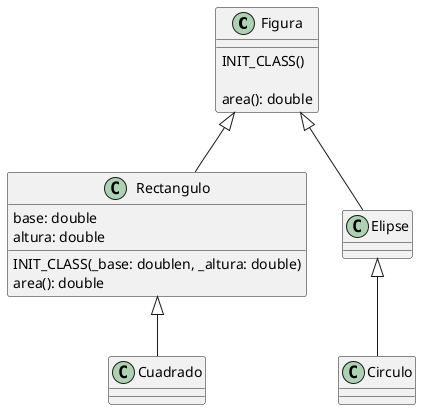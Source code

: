 @startuml control2

    class Figura{
        INIT_CLASS()

        area(): double
    }

    class Rectangulo{
        base: double
        altura: double

        INIT_CLASS(_base: doublen, _altura: double)
         area(): double
    }

    class Elipse

    class Cuadrado

    class Circulo

    Figura <|-- Rectangulo
    Figura <|-- Elipse

    Rectangulo <|-- Cuadrado
    Elipse <|-- Circulo



@enduml